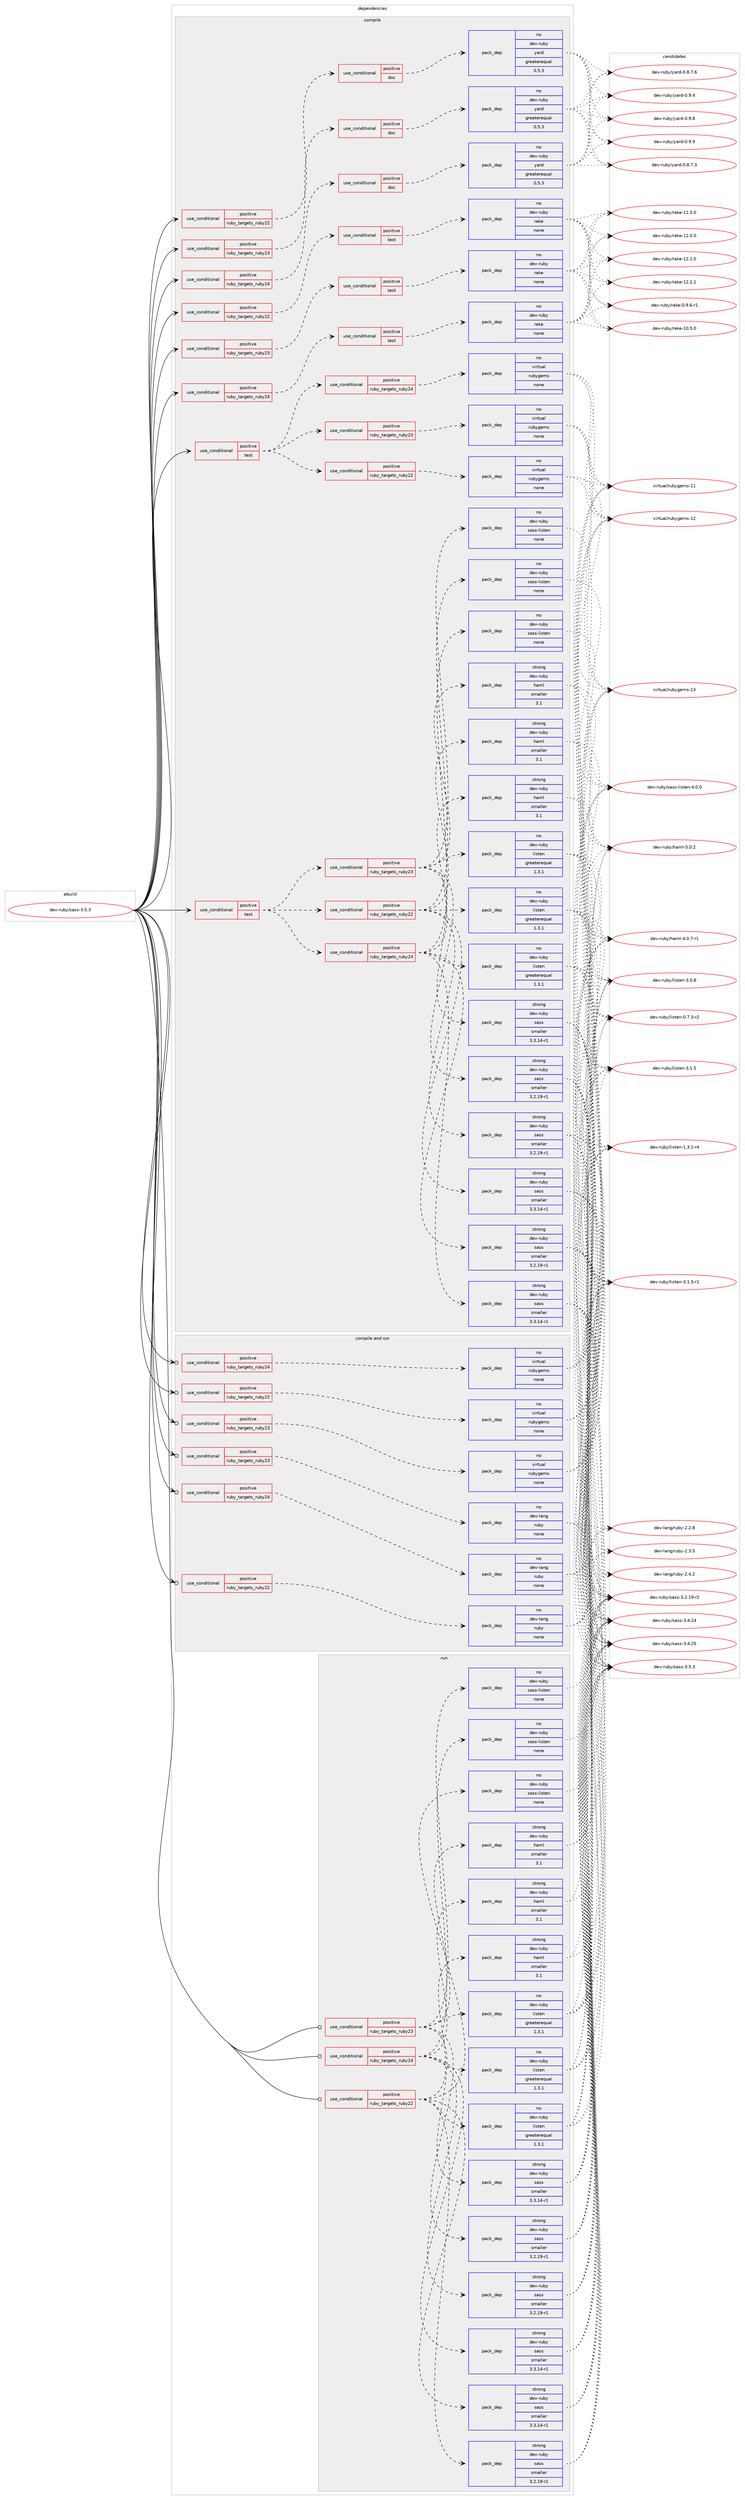 digraph prolog {

# *************
# Graph options
# *************

newrank=true;
concentrate=true;
compound=true;
graph [rankdir=LR,fontname=Helvetica,fontsize=10,ranksep=1.5];#, ranksep=2.5, nodesep=0.2];
edge  [arrowhead=vee];
node  [fontname=Helvetica,fontsize=10];

# **********
# The ebuild
# **********

subgraph cluster_leftcol {
color=gray;
rank=same;
label=<<i>ebuild</i>>;
id [label="dev-ruby/sass-3.5.3", color=red, width=4, href="../dev-ruby/sass-3.5.3.svg"];
}

# ****************
# The dependencies
# ****************

subgraph cluster_midcol {
color=gray;
label=<<i>dependencies</i>>;
subgraph cluster_compile {
fillcolor="#eeeeee";
style=filled;
label=<<i>compile</i>>;
subgraph cond72564 {
dependency269878 [label=<<TABLE BORDER="0" CELLBORDER="1" CELLSPACING="0" CELLPADDING="4"><TR><TD ROWSPAN="3" CELLPADDING="10">use_conditional</TD></TR><TR><TD>positive</TD></TR><TR><TD>ruby_targets_ruby22</TD></TR></TABLE>>, shape=none, color=red];
subgraph cond72565 {
dependency269879 [label=<<TABLE BORDER="0" CELLBORDER="1" CELLSPACING="0" CELLPADDING="4"><TR><TD ROWSPAN="3" CELLPADDING="10">use_conditional</TD></TR><TR><TD>positive</TD></TR><TR><TD>doc</TD></TR></TABLE>>, shape=none, color=red];
subgraph pack193200 {
dependency269880 [label=<<TABLE BORDER="0" CELLBORDER="1" CELLSPACING="0" CELLPADDING="4" WIDTH="220"><TR><TD ROWSPAN="6" CELLPADDING="30">pack_dep</TD></TR><TR><TD WIDTH="110">no</TD></TR><TR><TD>dev-ruby</TD></TR><TR><TD>yard</TD></TR><TR><TD>greaterequal</TD></TR><TR><TD>0.5.3</TD></TR></TABLE>>, shape=none, color=blue];
}
dependency269879:e -> dependency269880:w [weight=20,style="dashed",arrowhead="vee"];
}
dependency269878:e -> dependency269879:w [weight=20,style="dashed",arrowhead="vee"];
}
id:e -> dependency269878:w [weight=20,style="solid",arrowhead="vee"];
subgraph cond72566 {
dependency269881 [label=<<TABLE BORDER="0" CELLBORDER="1" CELLSPACING="0" CELLPADDING="4"><TR><TD ROWSPAN="3" CELLPADDING="10">use_conditional</TD></TR><TR><TD>positive</TD></TR><TR><TD>ruby_targets_ruby22</TD></TR></TABLE>>, shape=none, color=red];
subgraph cond72567 {
dependency269882 [label=<<TABLE BORDER="0" CELLBORDER="1" CELLSPACING="0" CELLPADDING="4"><TR><TD ROWSPAN="3" CELLPADDING="10">use_conditional</TD></TR><TR><TD>positive</TD></TR><TR><TD>test</TD></TR></TABLE>>, shape=none, color=red];
subgraph pack193201 {
dependency269883 [label=<<TABLE BORDER="0" CELLBORDER="1" CELLSPACING="0" CELLPADDING="4" WIDTH="220"><TR><TD ROWSPAN="6" CELLPADDING="30">pack_dep</TD></TR><TR><TD WIDTH="110">no</TD></TR><TR><TD>dev-ruby</TD></TR><TR><TD>rake</TD></TR><TR><TD>none</TD></TR><TR><TD></TD></TR></TABLE>>, shape=none, color=blue];
}
dependency269882:e -> dependency269883:w [weight=20,style="dashed",arrowhead="vee"];
}
dependency269881:e -> dependency269882:w [weight=20,style="dashed",arrowhead="vee"];
}
id:e -> dependency269881:w [weight=20,style="solid",arrowhead="vee"];
subgraph cond72568 {
dependency269884 [label=<<TABLE BORDER="0" CELLBORDER="1" CELLSPACING="0" CELLPADDING="4"><TR><TD ROWSPAN="3" CELLPADDING="10">use_conditional</TD></TR><TR><TD>positive</TD></TR><TR><TD>ruby_targets_ruby23</TD></TR></TABLE>>, shape=none, color=red];
subgraph cond72569 {
dependency269885 [label=<<TABLE BORDER="0" CELLBORDER="1" CELLSPACING="0" CELLPADDING="4"><TR><TD ROWSPAN="3" CELLPADDING="10">use_conditional</TD></TR><TR><TD>positive</TD></TR><TR><TD>doc</TD></TR></TABLE>>, shape=none, color=red];
subgraph pack193202 {
dependency269886 [label=<<TABLE BORDER="0" CELLBORDER="1" CELLSPACING="0" CELLPADDING="4" WIDTH="220"><TR><TD ROWSPAN="6" CELLPADDING="30">pack_dep</TD></TR><TR><TD WIDTH="110">no</TD></TR><TR><TD>dev-ruby</TD></TR><TR><TD>yard</TD></TR><TR><TD>greaterequal</TD></TR><TR><TD>0.5.3</TD></TR></TABLE>>, shape=none, color=blue];
}
dependency269885:e -> dependency269886:w [weight=20,style="dashed",arrowhead="vee"];
}
dependency269884:e -> dependency269885:w [weight=20,style="dashed",arrowhead="vee"];
}
id:e -> dependency269884:w [weight=20,style="solid",arrowhead="vee"];
subgraph cond72570 {
dependency269887 [label=<<TABLE BORDER="0" CELLBORDER="1" CELLSPACING="0" CELLPADDING="4"><TR><TD ROWSPAN="3" CELLPADDING="10">use_conditional</TD></TR><TR><TD>positive</TD></TR><TR><TD>ruby_targets_ruby23</TD></TR></TABLE>>, shape=none, color=red];
subgraph cond72571 {
dependency269888 [label=<<TABLE BORDER="0" CELLBORDER="1" CELLSPACING="0" CELLPADDING="4"><TR><TD ROWSPAN="3" CELLPADDING="10">use_conditional</TD></TR><TR><TD>positive</TD></TR><TR><TD>test</TD></TR></TABLE>>, shape=none, color=red];
subgraph pack193203 {
dependency269889 [label=<<TABLE BORDER="0" CELLBORDER="1" CELLSPACING="0" CELLPADDING="4" WIDTH="220"><TR><TD ROWSPAN="6" CELLPADDING="30">pack_dep</TD></TR><TR><TD WIDTH="110">no</TD></TR><TR><TD>dev-ruby</TD></TR><TR><TD>rake</TD></TR><TR><TD>none</TD></TR><TR><TD></TD></TR></TABLE>>, shape=none, color=blue];
}
dependency269888:e -> dependency269889:w [weight=20,style="dashed",arrowhead="vee"];
}
dependency269887:e -> dependency269888:w [weight=20,style="dashed",arrowhead="vee"];
}
id:e -> dependency269887:w [weight=20,style="solid",arrowhead="vee"];
subgraph cond72572 {
dependency269890 [label=<<TABLE BORDER="0" CELLBORDER="1" CELLSPACING="0" CELLPADDING="4"><TR><TD ROWSPAN="3" CELLPADDING="10">use_conditional</TD></TR><TR><TD>positive</TD></TR><TR><TD>ruby_targets_ruby24</TD></TR></TABLE>>, shape=none, color=red];
subgraph cond72573 {
dependency269891 [label=<<TABLE BORDER="0" CELLBORDER="1" CELLSPACING="0" CELLPADDING="4"><TR><TD ROWSPAN="3" CELLPADDING="10">use_conditional</TD></TR><TR><TD>positive</TD></TR><TR><TD>doc</TD></TR></TABLE>>, shape=none, color=red];
subgraph pack193204 {
dependency269892 [label=<<TABLE BORDER="0" CELLBORDER="1" CELLSPACING="0" CELLPADDING="4" WIDTH="220"><TR><TD ROWSPAN="6" CELLPADDING="30">pack_dep</TD></TR><TR><TD WIDTH="110">no</TD></TR><TR><TD>dev-ruby</TD></TR><TR><TD>yard</TD></TR><TR><TD>greaterequal</TD></TR><TR><TD>0.5.3</TD></TR></TABLE>>, shape=none, color=blue];
}
dependency269891:e -> dependency269892:w [weight=20,style="dashed",arrowhead="vee"];
}
dependency269890:e -> dependency269891:w [weight=20,style="dashed",arrowhead="vee"];
}
id:e -> dependency269890:w [weight=20,style="solid",arrowhead="vee"];
subgraph cond72574 {
dependency269893 [label=<<TABLE BORDER="0" CELLBORDER="1" CELLSPACING="0" CELLPADDING="4"><TR><TD ROWSPAN="3" CELLPADDING="10">use_conditional</TD></TR><TR><TD>positive</TD></TR><TR><TD>ruby_targets_ruby24</TD></TR></TABLE>>, shape=none, color=red];
subgraph cond72575 {
dependency269894 [label=<<TABLE BORDER="0" CELLBORDER="1" CELLSPACING="0" CELLPADDING="4"><TR><TD ROWSPAN="3" CELLPADDING="10">use_conditional</TD></TR><TR><TD>positive</TD></TR><TR><TD>test</TD></TR></TABLE>>, shape=none, color=red];
subgraph pack193205 {
dependency269895 [label=<<TABLE BORDER="0" CELLBORDER="1" CELLSPACING="0" CELLPADDING="4" WIDTH="220"><TR><TD ROWSPAN="6" CELLPADDING="30">pack_dep</TD></TR><TR><TD WIDTH="110">no</TD></TR><TR><TD>dev-ruby</TD></TR><TR><TD>rake</TD></TR><TR><TD>none</TD></TR><TR><TD></TD></TR></TABLE>>, shape=none, color=blue];
}
dependency269894:e -> dependency269895:w [weight=20,style="dashed",arrowhead="vee"];
}
dependency269893:e -> dependency269894:w [weight=20,style="dashed",arrowhead="vee"];
}
id:e -> dependency269893:w [weight=20,style="solid",arrowhead="vee"];
subgraph cond72576 {
dependency269896 [label=<<TABLE BORDER="0" CELLBORDER="1" CELLSPACING="0" CELLPADDING="4"><TR><TD ROWSPAN="3" CELLPADDING="10">use_conditional</TD></TR><TR><TD>positive</TD></TR><TR><TD>test</TD></TR></TABLE>>, shape=none, color=red];
subgraph cond72577 {
dependency269897 [label=<<TABLE BORDER="0" CELLBORDER="1" CELLSPACING="0" CELLPADDING="4"><TR><TD ROWSPAN="3" CELLPADDING="10">use_conditional</TD></TR><TR><TD>positive</TD></TR><TR><TD>ruby_targets_ruby22</TD></TR></TABLE>>, shape=none, color=red];
subgraph pack193206 {
dependency269898 [label=<<TABLE BORDER="0" CELLBORDER="1" CELLSPACING="0" CELLPADDING="4" WIDTH="220"><TR><TD ROWSPAN="6" CELLPADDING="30">pack_dep</TD></TR><TR><TD WIDTH="110">no</TD></TR><TR><TD>dev-ruby</TD></TR><TR><TD>listen</TD></TR><TR><TD>greaterequal</TD></TR><TR><TD>1.3.1</TD></TR></TABLE>>, shape=none, color=blue];
}
dependency269897:e -> dependency269898:w [weight=20,style="dashed",arrowhead="vee"];
subgraph pack193207 {
dependency269899 [label=<<TABLE BORDER="0" CELLBORDER="1" CELLSPACING="0" CELLPADDING="4" WIDTH="220"><TR><TD ROWSPAN="6" CELLPADDING="30">pack_dep</TD></TR><TR><TD WIDTH="110">strong</TD></TR><TR><TD>dev-ruby</TD></TR><TR><TD>haml</TD></TR><TR><TD>smaller</TD></TR><TR><TD>3.1</TD></TR></TABLE>>, shape=none, color=blue];
}
dependency269897:e -> dependency269899:w [weight=20,style="dashed",arrowhead="vee"];
subgraph pack193208 {
dependency269900 [label=<<TABLE BORDER="0" CELLBORDER="1" CELLSPACING="0" CELLPADDING="4" WIDTH="220"><TR><TD ROWSPAN="6" CELLPADDING="30">pack_dep</TD></TR><TR><TD WIDTH="110">strong</TD></TR><TR><TD>dev-ruby</TD></TR><TR><TD>sass</TD></TR><TR><TD>smaller</TD></TR><TR><TD>3.2.19-r1</TD></TR></TABLE>>, shape=none, color=blue];
}
dependency269897:e -> dependency269900:w [weight=20,style="dashed",arrowhead="vee"];
subgraph pack193209 {
dependency269901 [label=<<TABLE BORDER="0" CELLBORDER="1" CELLSPACING="0" CELLPADDING="4" WIDTH="220"><TR><TD ROWSPAN="6" CELLPADDING="30">pack_dep</TD></TR><TR><TD WIDTH="110">strong</TD></TR><TR><TD>dev-ruby</TD></TR><TR><TD>sass</TD></TR><TR><TD>smaller</TD></TR><TR><TD>3.3.14-r1</TD></TR></TABLE>>, shape=none, color=blue];
}
dependency269897:e -> dependency269901:w [weight=20,style="dashed",arrowhead="vee"];
subgraph pack193210 {
dependency269902 [label=<<TABLE BORDER="0" CELLBORDER="1" CELLSPACING="0" CELLPADDING="4" WIDTH="220"><TR><TD ROWSPAN="6" CELLPADDING="30">pack_dep</TD></TR><TR><TD WIDTH="110">no</TD></TR><TR><TD>dev-ruby</TD></TR><TR><TD>sass-listen</TD></TR><TR><TD>none</TD></TR><TR><TD></TD></TR></TABLE>>, shape=none, color=blue];
}
dependency269897:e -> dependency269902:w [weight=20,style="dashed",arrowhead="vee"];
}
dependency269896:e -> dependency269897:w [weight=20,style="dashed",arrowhead="vee"];
subgraph cond72578 {
dependency269903 [label=<<TABLE BORDER="0" CELLBORDER="1" CELLSPACING="0" CELLPADDING="4"><TR><TD ROWSPAN="3" CELLPADDING="10">use_conditional</TD></TR><TR><TD>positive</TD></TR><TR><TD>ruby_targets_ruby23</TD></TR></TABLE>>, shape=none, color=red];
subgraph pack193211 {
dependency269904 [label=<<TABLE BORDER="0" CELLBORDER="1" CELLSPACING="0" CELLPADDING="4" WIDTH="220"><TR><TD ROWSPAN="6" CELLPADDING="30">pack_dep</TD></TR><TR><TD WIDTH="110">no</TD></TR><TR><TD>dev-ruby</TD></TR><TR><TD>listen</TD></TR><TR><TD>greaterequal</TD></TR><TR><TD>1.3.1</TD></TR></TABLE>>, shape=none, color=blue];
}
dependency269903:e -> dependency269904:w [weight=20,style="dashed",arrowhead="vee"];
subgraph pack193212 {
dependency269905 [label=<<TABLE BORDER="0" CELLBORDER="1" CELLSPACING="0" CELLPADDING="4" WIDTH="220"><TR><TD ROWSPAN="6" CELLPADDING="30">pack_dep</TD></TR><TR><TD WIDTH="110">strong</TD></TR><TR><TD>dev-ruby</TD></TR><TR><TD>haml</TD></TR><TR><TD>smaller</TD></TR><TR><TD>3.1</TD></TR></TABLE>>, shape=none, color=blue];
}
dependency269903:e -> dependency269905:w [weight=20,style="dashed",arrowhead="vee"];
subgraph pack193213 {
dependency269906 [label=<<TABLE BORDER="0" CELLBORDER="1" CELLSPACING="0" CELLPADDING="4" WIDTH="220"><TR><TD ROWSPAN="6" CELLPADDING="30">pack_dep</TD></TR><TR><TD WIDTH="110">strong</TD></TR><TR><TD>dev-ruby</TD></TR><TR><TD>sass</TD></TR><TR><TD>smaller</TD></TR><TR><TD>3.2.19-r1</TD></TR></TABLE>>, shape=none, color=blue];
}
dependency269903:e -> dependency269906:w [weight=20,style="dashed",arrowhead="vee"];
subgraph pack193214 {
dependency269907 [label=<<TABLE BORDER="0" CELLBORDER="1" CELLSPACING="0" CELLPADDING="4" WIDTH="220"><TR><TD ROWSPAN="6" CELLPADDING="30">pack_dep</TD></TR><TR><TD WIDTH="110">strong</TD></TR><TR><TD>dev-ruby</TD></TR><TR><TD>sass</TD></TR><TR><TD>smaller</TD></TR><TR><TD>3.3.14-r1</TD></TR></TABLE>>, shape=none, color=blue];
}
dependency269903:e -> dependency269907:w [weight=20,style="dashed",arrowhead="vee"];
subgraph pack193215 {
dependency269908 [label=<<TABLE BORDER="0" CELLBORDER="1" CELLSPACING="0" CELLPADDING="4" WIDTH="220"><TR><TD ROWSPAN="6" CELLPADDING="30">pack_dep</TD></TR><TR><TD WIDTH="110">no</TD></TR><TR><TD>dev-ruby</TD></TR><TR><TD>sass-listen</TD></TR><TR><TD>none</TD></TR><TR><TD></TD></TR></TABLE>>, shape=none, color=blue];
}
dependency269903:e -> dependency269908:w [weight=20,style="dashed",arrowhead="vee"];
}
dependency269896:e -> dependency269903:w [weight=20,style="dashed",arrowhead="vee"];
subgraph cond72579 {
dependency269909 [label=<<TABLE BORDER="0" CELLBORDER="1" CELLSPACING="0" CELLPADDING="4"><TR><TD ROWSPAN="3" CELLPADDING="10">use_conditional</TD></TR><TR><TD>positive</TD></TR><TR><TD>ruby_targets_ruby24</TD></TR></TABLE>>, shape=none, color=red];
subgraph pack193216 {
dependency269910 [label=<<TABLE BORDER="0" CELLBORDER="1" CELLSPACING="0" CELLPADDING="4" WIDTH="220"><TR><TD ROWSPAN="6" CELLPADDING="30">pack_dep</TD></TR><TR><TD WIDTH="110">no</TD></TR><TR><TD>dev-ruby</TD></TR><TR><TD>listen</TD></TR><TR><TD>greaterequal</TD></TR><TR><TD>1.3.1</TD></TR></TABLE>>, shape=none, color=blue];
}
dependency269909:e -> dependency269910:w [weight=20,style="dashed",arrowhead="vee"];
subgraph pack193217 {
dependency269911 [label=<<TABLE BORDER="0" CELLBORDER="1" CELLSPACING="0" CELLPADDING="4" WIDTH="220"><TR><TD ROWSPAN="6" CELLPADDING="30">pack_dep</TD></TR><TR><TD WIDTH="110">strong</TD></TR><TR><TD>dev-ruby</TD></TR><TR><TD>haml</TD></TR><TR><TD>smaller</TD></TR><TR><TD>3.1</TD></TR></TABLE>>, shape=none, color=blue];
}
dependency269909:e -> dependency269911:w [weight=20,style="dashed",arrowhead="vee"];
subgraph pack193218 {
dependency269912 [label=<<TABLE BORDER="0" CELLBORDER="1" CELLSPACING="0" CELLPADDING="4" WIDTH="220"><TR><TD ROWSPAN="6" CELLPADDING="30">pack_dep</TD></TR><TR><TD WIDTH="110">strong</TD></TR><TR><TD>dev-ruby</TD></TR><TR><TD>sass</TD></TR><TR><TD>smaller</TD></TR><TR><TD>3.2.19-r1</TD></TR></TABLE>>, shape=none, color=blue];
}
dependency269909:e -> dependency269912:w [weight=20,style="dashed",arrowhead="vee"];
subgraph pack193219 {
dependency269913 [label=<<TABLE BORDER="0" CELLBORDER="1" CELLSPACING="0" CELLPADDING="4" WIDTH="220"><TR><TD ROWSPAN="6" CELLPADDING="30">pack_dep</TD></TR><TR><TD WIDTH="110">strong</TD></TR><TR><TD>dev-ruby</TD></TR><TR><TD>sass</TD></TR><TR><TD>smaller</TD></TR><TR><TD>3.3.14-r1</TD></TR></TABLE>>, shape=none, color=blue];
}
dependency269909:e -> dependency269913:w [weight=20,style="dashed",arrowhead="vee"];
subgraph pack193220 {
dependency269914 [label=<<TABLE BORDER="0" CELLBORDER="1" CELLSPACING="0" CELLPADDING="4" WIDTH="220"><TR><TD ROWSPAN="6" CELLPADDING="30">pack_dep</TD></TR><TR><TD WIDTH="110">no</TD></TR><TR><TD>dev-ruby</TD></TR><TR><TD>sass-listen</TD></TR><TR><TD>none</TD></TR><TR><TD></TD></TR></TABLE>>, shape=none, color=blue];
}
dependency269909:e -> dependency269914:w [weight=20,style="dashed",arrowhead="vee"];
}
dependency269896:e -> dependency269909:w [weight=20,style="dashed",arrowhead="vee"];
}
id:e -> dependency269896:w [weight=20,style="solid",arrowhead="vee"];
subgraph cond72580 {
dependency269915 [label=<<TABLE BORDER="0" CELLBORDER="1" CELLSPACING="0" CELLPADDING="4"><TR><TD ROWSPAN="3" CELLPADDING="10">use_conditional</TD></TR><TR><TD>positive</TD></TR><TR><TD>test</TD></TR></TABLE>>, shape=none, color=red];
subgraph cond72581 {
dependency269916 [label=<<TABLE BORDER="0" CELLBORDER="1" CELLSPACING="0" CELLPADDING="4"><TR><TD ROWSPAN="3" CELLPADDING="10">use_conditional</TD></TR><TR><TD>positive</TD></TR><TR><TD>ruby_targets_ruby22</TD></TR></TABLE>>, shape=none, color=red];
subgraph pack193221 {
dependency269917 [label=<<TABLE BORDER="0" CELLBORDER="1" CELLSPACING="0" CELLPADDING="4" WIDTH="220"><TR><TD ROWSPAN="6" CELLPADDING="30">pack_dep</TD></TR><TR><TD WIDTH="110">no</TD></TR><TR><TD>virtual</TD></TR><TR><TD>rubygems</TD></TR><TR><TD>none</TD></TR><TR><TD></TD></TR></TABLE>>, shape=none, color=blue];
}
dependency269916:e -> dependency269917:w [weight=20,style="dashed",arrowhead="vee"];
}
dependency269915:e -> dependency269916:w [weight=20,style="dashed",arrowhead="vee"];
subgraph cond72582 {
dependency269918 [label=<<TABLE BORDER="0" CELLBORDER="1" CELLSPACING="0" CELLPADDING="4"><TR><TD ROWSPAN="3" CELLPADDING="10">use_conditional</TD></TR><TR><TD>positive</TD></TR><TR><TD>ruby_targets_ruby23</TD></TR></TABLE>>, shape=none, color=red];
subgraph pack193222 {
dependency269919 [label=<<TABLE BORDER="0" CELLBORDER="1" CELLSPACING="0" CELLPADDING="4" WIDTH="220"><TR><TD ROWSPAN="6" CELLPADDING="30">pack_dep</TD></TR><TR><TD WIDTH="110">no</TD></TR><TR><TD>virtual</TD></TR><TR><TD>rubygems</TD></TR><TR><TD>none</TD></TR><TR><TD></TD></TR></TABLE>>, shape=none, color=blue];
}
dependency269918:e -> dependency269919:w [weight=20,style="dashed",arrowhead="vee"];
}
dependency269915:e -> dependency269918:w [weight=20,style="dashed",arrowhead="vee"];
subgraph cond72583 {
dependency269920 [label=<<TABLE BORDER="0" CELLBORDER="1" CELLSPACING="0" CELLPADDING="4"><TR><TD ROWSPAN="3" CELLPADDING="10">use_conditional</TD></TR><TR><TD>positive</TD></TR><TR><TD>ruby_targets_ruby24</TD></TR></TABLE>>, shape=none, color=red];
subgraph pack193223 {
dependency269921 [label=<<TABLE BORDER="0" CELLBORDER="1" CELLSPACING="0" CELLPADDING="4" WIDTH="220"><TR><TD ROWSPAN="6" CELLPADDING="30">pack_dep</TD></TR><TR><TD WIDTH="110">no</TD></TR><TR><TD>virtual</TD></TR><TR><TD>rubygems</TD></TR><TR><TD>none</TD></TR><TR><TD></TD></TR></TABLE>>, shape=none, color=blue];
}
dependency269920:e -> dependency269921:w [weight=20,style="dashed",arrowhead="vee"];
}
dependency269915:e -> dependency269920:w [weight=20,style="dashed",arrowhead="vee"];
}
id:e -> dependency269915:w [weight=20,style="solid",arrowhead="vee"];
}
subgraph cluster_compileandrun {
fillcolor="#eeeeee";
style=filled;
label=<<i>compile and run</i>>;
subgraph cond72584 {
dependency269922 [label=<<TABLE BORDER="0" CELLBORDER="1" CELLSPACING="0" CELLPADDING="4"><TR><TD ROWSPAN="3" CELLPADDING="10">use_conditional</TD></TR><TR><TD>positive</TD></TR><TR><TD>ruby_targets_ruby22</TD></TR></TABLE>>, shape=none, color=red];
subgraph pack193224 {
dependency269923 [label=<<TABLE BORDER="0" CELLBORDER="1" CELLSPACING="0" CELLPADDING="4" WIDTH="220"><TR><TD ROWSPAN="6" CELLPADDING="30">pack_dep</TD></TR><TR><TD WIDTH="110">no</TD></TR><TR><TD>dev-lang</TD></TR><TR><TD>ruby</TD></TR><TR><TD>none</TD></TR><TR><TD></TD></TR></TABLE>>, shape=none, color=blue];
}
dependency269922:e -> dependency269923:w [weight=20,style="dashed",arrowhead="vee"];
}
id:e -> dependency269922:w [weight=20,style="solid",arrowhead="odotvee"];
subgraph cond72585 {
dependency269924 [label=<<TABLE BORDER="0" CELLBORDER="1" CELLSPACING="0" CELLPADDING="4"><TR><TD ROWSPAN="3" CELLPADDING="10">use_conditional</TD></TR><TR><TD>positive</TD></TR><TR><TD>ruby_targets_ruby22</TD></TR></TABLE>>, shape=none, color=red];
subgraph pack193225 {
dependency269925 [label=<<TABLE BORDER="0" CELLBORDER="1" CELLSPACING="0" CELLPADDING="4" WIDTH="220"><TR><TD ROWSPAN="6" CELLPADDING="30">pack_dep</TD></TR><TR><TD WIDTH="110">no</TD></TR><TR><TD>virtual</TD></TR><TR><TD>rubygems</TD></TR><TR><TD>none</TD></TR><TR><TD></TD></TR></TABLE>>, shape=none, color=blue];
}
dependency269924:e -> dependency269925:w [weight=20,style="dashed",arrowhead="vee"];
}
id:e -> dependency269924:w [weight=20,style="solid",arrowhead="odotvee"];
subgraph cond72586 {
dependency269926 [label=<<TABLE BORDER="0" CELLBORDER="1" CELLSPACING="0" CELLPADDING="4"><TR><TD ROWSPAN="3" CELLPADDING="10">use_conditional</TD></TR><TR><TD>positive</TD></TR><TR><TD>ruby_targets_ruby23</TD></TR></TABLE>>, shape=none, color=red];
subgraph pack193226 {
dependency269927 [label=<<TABLE BORDER="0" CELLBORDER="1" CELLSPACING="0" CELLPADDING="4" WIDTH="220"><TR><TD ROWSPAN="6" CELLPADDING="30">pack_dep</TD></TR><TR><TD WIDTH="110">no</TD></TR><TR><TD>dev-lang</TD></TR><TR><TD>ruby</TD></TR><TR><TD>none</TD></TR><TR><TD></TD></TR></TABLE>>, shape=none, color=blue];
}
dependency269926:e -> dependency269927:w [weight=20,style="dashed",arrowhead="vee"];
}
id:e -> dependency269926:w [weight=20,style="solid",arrowhead="odotvee"];
subgraph cond72587 {
dependency269928 [label=<<TABLE BORDER="0" CELLBORDER="1" CELLSPACING="0" CELLPADDING="4"><TR><TD ROWSPAN="3" CELLPADDING="10">use_conditional</TD></TR><TR><TD>positive</TD></TR><TR><TD>ruby_targets_ruby23</TD></TR></TABLE>>, shape=none, color=red];
subgraph pack193227 {
dependency269929 [label=<<TABLE BORDER="0" CELLBORDER="1" CELLSPACING="0" CELLPADDING="4" WIDTH="220"><TR><TD ROWSPAN="6" CELLPADDING="30">pack_dep</TD></TR><TR><TD WIDTH="110">no</TD></TR><TR><TD>virtual</TD></TR><TR><TD>rubygems</TD></TR><TR><TD>none</TD></TR><TR><TD></TD></TR></TABLE>>, shape=none, color=blue];
}
dependency269928:e -> dependency269929:w [weight=20,style="dashed",arrowhead="vee"];
}
id:e -> dependency269928:w [weight=20,style="solid",arrowhead="odotvee"];
subgraph cond72588 {
dependency269930 [label=<<TABLE BORDER="0" CELLBORDER="1" CELLSPACING="0" CELLPADDING="4"><TR><TD ROWSPAN="3" CELLPADDING="10">use_conditional</TD></TR><TR><TD>positive</TD></TR><TR><TD>ruby_targets_ruby24</TD></TR></TABLE>>, shape=none, color=red];
subgraph pack193228 {
dependency269931 [label=<<TABLE BORDER="0" CELLBORDER="1" CELLSPACING="0" CELLPADDING="4" WIDTH="220"><TR><TD ROWSPAN="6" CELLPADDING="30">pack_dep</TD></TR><TR><TD WIDTH="110">no</TD></TR><TR><TD>dev-lang</TD></TR><TR><TD>ruby</TD></TR><TR><TD>none</TD></TR><TR><TD></TD></TR></TABLE>>, shape=none, color=blue];
}
dependency269930:e -> dependency269931:w [weight=20,style="dashed",arrowhead="vee"];
}
id:e -> dependency269930:w [weight=20,style="solid",arrowhead="odotvee"];
subgraph cond72589 {
dependency269932 [label=<<TABLE BORDER="0" CELLBORDER="1" CELLSPACING="0" CELLPADDING="4"><TR><TD ROWSPAN="3" CELLPADDING="10">use_conditional</TD></TR><TR><TD>positive</TD></TR><TR><TD>ruby_targets_ruby24</TD></TR></TABLE>>, shape=none, color=red];
subgraph pack193229 {
dependency269933 [label=<<TABLE BORDER="0" CELLBORDER="1" CELLSPACING="0" CELLPADDING="4" WIDTH="220"><TR><TD ROWSPAN="6" CELLPADDING="30">pack_dep</TD></TR><TR><TD WIDTH="110">no</TD></TR><TR><TD>virtual</TD></TR><TR><TD>rubygems</TD></TR><TR><TD>none</TD></TR><TR><TD></TD></TR></TABLE>>, shape=none, color=blue];
}
dependency269932:e -> dependency269933:w [weight=20,style="dashed",arrowhead="vee"];
}
id:e -> dependency269932:w [weight=20,style="solid",arrowhead="odotvee"];
}
subgraph cluster_run {
fillcolor="#eeeeee";
style=filled;
label=<<i>run</i>>;
subgraph cond72590 {
dependency269934 [label=<<TABLE BORDER="0" CELLBORDER="1" CELLSPACING="0" CELLPADDING="4"><TR><TD ROWSPAN="3" CELLPADDING="10">use_conditional</TD></TR><TR><TD>positive</TD></TR><TR><TD>ruby_targets_ruby22</TD></TR></TABLE>>, shape=none, color=red];
subgraph pack193230 {
dependency269935 [label=<<TABLE BORDER="0" CELLBORDER="1" CELLSPACING="0" CELLPADDING="4" WIDTH="220"><TR><TD ROWSPAN="6" CELLPADDING="30">pack_dep</TD></TR><TR><TD WIDTH="110">no</TD></TR><TR><TD>dev-ruby</TD></TR><TR><TD>listen</TD></TR><TR><TD>greaterequal</TD></TR><TR><TD>1.3.1</TD></TR></TABLE>>, shape=none, color=blue];
}
dependency269934:e -> dependency269935:w [weight=20,style="dashed",arrowhead="vee"];
subgraph pack193231 {
dependency269936 [label=<<TABLE BORDER="0" CELLBORDER="1" CELLSPACING="0" CELLPADDING="4" WIDTH="220"><TR><TD ROWSPAN="6" CELLPADDING="30">pack_dep</TD></TR><TR><TD WIDTH="110">strong</TD></TR><TR><TD>dev-ruby</TD></TR><TR><TD>haml</TD></TR><TR><TD>smaller</TD></TR><TR><TD>3.1</TD></TR></TABLE>>, shape=none, color=blue];
}
dependency269934:e -> dependency269936:w [weight=20,style="dashed",arrowhead="vee"];
subgraph pack193232 {
dependency269937 [label=<<TABLE BORDER="0" CELLBORDER="1" CELLSPACING="0" CELLPADDING="4" WIDTH="220"><TR><TD ROWSPAN="6" CELLPADDING="30">pack_dep</TD></TR><TR><TD WIDTH="110">strong</TD></TR><TR><TD>dev-ruby</TD></TR><TR><TD>sass</TD></TR><TR><TD>smaller</TD></TR><TR><TD>3.2.19-r1</TD></TR></TABLE>>, shape=none, color=blue];
}
dependency269934:e -> dependency269937:w [weight=20,style="dashed",arrowhead="vee"];
subgraph pack193233 {
dependency269938 [label=<<TABLE BORDER="0" CELLBORDER="1" CELLSPACING="0" CELLPADDING="4" WIDTH="220"><TR><TD ROWSPAN="6" CELLPADDING="30">pack_dep</TD></TR><TR><TD WIDTH="110">strong</TD></TR><TR><TD>dev-ruby</TD></TR><TR><TD>sass</TD></TR><TR><TD>smaller</TD></TR><TR><TD>3.3.14-r1</TD></TR></TABLE>>, shape=none, color=blue];
}
dependency269934:e -> dependency269938:w [weight=20,style="dashed",arrowhead="vee"];
subgraph pack193234 {
dependency269939 [label=<<TABLE BORDER="0" CELLBORDER="1" CELLSPACING="0" CELLPADDING="4" WIDTH="220"><TR><TD ROWSPAN="6" CELLPADDING="30">pack_dep</TD></TR><TR><TD WIDTH="110">no</TD></TR><TR><TD>dev-ruby</TD></TR><TR><TD>sass-listen</TD></TR><TR><TD>none</TD></TR><TR><TD></TD></TR></TABLE>>, shape=none, color=blue];
}
dependency269934:e -> dependency269939:w [weight=20,style="dashed",arrowhead="vee"];
}
id:e -> dependency269934:w [weight=20,style="solid",arrowhead="odot"];
subgraph cond72591 {
dependency269940 [label=<<TABLE BORDER="0" CELLBORDER="1" CELLSPACING="0" CELLPADDING="4"><TR><TD ROWSPAN="3" CELLPADDING="10">use_conditional</TD></TR><TR><TD>positive</TD></TR><TR><TD>ruby_targets_ruby23</TD></TR></TABLE>>, shape=none, color=red];
subgraph pack193235 {
dependency269941 [label=<<TABLE BORDER="0" CELLBORDER="1" CELLSPACING="0" CELLPADDING="4" WIDTH="220"><TR><TD ROWSPAN="6" CELLPADDING="30">pack_dep</TD></TR><TR><TD WIDTH="110">no</TD></TR><TR><TD>dev-ruby</TD></TR><TR><TD>listen</TD></TR><TR><TD>greaterequal</TD></TR><TR><TD>1.3.1</TD></TR></TABLE>>, shape=none, color=blue];
}
dependency269940:e -> dependency269941:w [weight=20,style="dashed",arrowhead="vee"];
subgraph pack193236 {
dependency269942 [label=<<TABLE BORDER="0" CELLBORDER="1" CELLSPACING="0" CELLPADDING="4" WIDTH="220"><TR><TD ROWSPAN="6" CELLPADDING="30">pack_dep</TD></TR><TR><TD WIDTH="110">strong</TD></TR><TR><TD>dev-ruby</TD></TR><TR><TD>haml</TD></TR><TR><TD>smaller</TD></TR><TR><TD>3.1</TD></TR></TABLE>>, shape=none, color=blue];
}
dependency269940:e -> dependency269942:w [weight=20,style="dashed",arrowhead="vee"];
subgraph pack193237 {
dependency269943 [label=<<TABLE BORDER="0" CELLBORDER="1" CELLSPACING="0" CELLPADDING="4" WIDTH="220"><TR><TD ROWSPAN="6" CELLPADDING="30">pack_dep</TD></TR><TR><TD WIDTH="110">strong</TD></TR><TR><TD>dev-ruby</TD></TR><TR><TD>sass</TD></TR><TR><TD>smaller</TD></TR><TR><TD>3.2.19-r1</TD></TR></TABLE>>, shape=none, color=blue];
}
dependency269940:e -> dependency269943:w [weight=20,style="dashed",arrowhead="vee"];
subgraph pack193238 {
dependency269944 [label=<<TABLE BORDER="0" CELLBORDER="1" CELLSPACING="0" CELLPADDING="4" WIDTH="220"><TR><TD ROWSPAN="6" CELLPADDING="30">pack_dep</TD></TR><TR><TD WIDTH="110">strong</TD></TR><TR><TD>dev-ruby</TD></TR><TR><TD>sass</TD></TR><TR><TD>smaller</TD></TR><TR><TD>3.3.14-r1</TD></TR></TABLE>>, shape=none, color=blue];
}
dependency269940:e -> dependency269944:w [weight=20,style="dashed",arrowhead="vee"];
subgraph pack193239 {
dependency269945 [label=<<TABLE BORDER="0" CELLBORDER="1" CELLSPACING="0" CELLPADDING="4" WIDTH="220"><TR><TD ROWSPAN="6" CELLPADDING="30">pack_dep</TD></TR><TR><TD WIDTH="110">no</TD></TR><TR><TD>dev-ruby</TD></TR><TR><TD>sass-listen</TD></TR><TR><TD>none</TD></TR><TR><TD></TD></TR></TABLE>>, shape=none, color=blue];
}
dependency269940:e -> dependency269945:w [weight=20,style="dashed",arrowhead="vee"];
}
id:e -> dependency269940:w [weight=20,style="solid",arrowhead="odot"];
subgraph cond72592 {
dependency269946 [label=<<TABLE BORDER="0" CELLBORDER="1" CELLSPACING="0" CELLPADDING="4"><TR><TD ROWSPAN="3" CELLPADDING="10">use_conditional</TD></TR><TR><TD>positive</TD></TR><TR><TD>ruby_targets_ruby24</TD></TR></TABLE>>, shape=none, color=red];
subgraph pack193240 {
dependency269947 [label=<<TABLE BORDER="0" CELLBORDER="1" CELLSPACING="0" CELLPADDING="4" WIDTH="220"><TR><TD ROWSPAN="6" CELLPADDING="30">pack_dep</TD></TR><TR><TD WIDTH="110">no</TD></TR><TR><TD>dev-ruby</TD></TR><TR><TD>listen</TD></TR><TR><TD>greaterequal</TD></TR><TR><TD>1.3.1</TD></TR></TABLE>>, shape=none, color=blue];
}
dependency269946:e -> dependency269947:w [weight=20,style="dashed",arrowhead="vee"];
subgraph pack193241 {
dependency269948 [label=<<TABLE BORDER="0" CELLBORDER="1" CELLSPACING="0" CELLPADDING="4" WIDTH="220"><TR><TD ROWSPAN="6" CELLPADDING="30">pack_dep</TD></TR><TR><TD WIDTH="110">strong</TD></TR><TR><TD>dev-ruby</TD></TR><TR><TD>haml</TD></TR><TR><TD>smaller</TD></TR><TR><TD>3.1</TD></TR></TABLE>>, shape=none, color=blue];
}
dependency269946:e -> dependency269948:w [weight=20,style="dashed",arrowhead="vee"];
subgraph pack193242 {
dependency269949 [label=<<TABLE BORDER="0" CELLBORDER="1" CELLSPACING="0" CELLPADDING="4" WIDTH="220"><TR><TD ROWSPAN="6" CELLPADDING="30">pack_dep</TD></TR><TR><TD WIDTH="110">strong</TD></TR><TR><TD>dev-ruby</TD></TR><TR><TD>sass</TD></TR><TR><TD>smaller</TD></TR><TR><TD>3.2.19-r1</TD></TR></TABLE>>, shape=none, color=blue];
}
dependency269946:e -> dependency269949:w [weight=20,style="dashed",arrowhead="vee"];
subgraph pack193243 {
dependency269950 [label=<<TABLE BORDER="0" CELLBORDER="1" CELLSPACING="0" CELLPADDING="4" WIDTH="220"><TR><TD ROWSPAN="6" CELLPADDING="30">pack_dep</TD></TR><TR><TD WIDTH="110">strong</TD></TR><TR><TD>dev-ruby</TD></TR><TR><TD>sass</TD></TR><TR><TD>smaller</TD></TR><TR><TD>3.3.14-r1</TD></TR></TABLE>>, shape=none, color=blue];
}
dependency269946:e -> dependency269950:w [weight=20,style="dashed",arrowhead="vee"];
subgraph pack193244 {
dependency269951 [label=<<TABLE BORDER="0" CELLBORDER="1" CELLSPACING="0" CELLPADDING="4" WIDTH="220"><TR><TD ROWSPAN="6" CELLPADDING="30">pack_dep</TD></TR><TR><TD WIDTH="110">no</TD></TR><TR><TD>dev-ruby</TD></TR><TR><TD>sass-listen</TD></TR><TR><TD>none</TD></TR><TR><TD></TD></TR></TABLE>>, shape=none, color=blue];
}
dependency269946:e -> dependency269951:w [weight=20,style="dashed",arrowhead="vee"];
}
id:e -> dependency269946:w [weight=20,style="solid",arrowhead="odot"];
}
}

# **************
# The candidates
# **************

subgraph cluster_choices {
rank=same;
color=gray;
label=<<i>candidates</i>>;

subgraph choice193200 {
color=black;
nodesep=1;
choice100101118451141179812147121971141004548465646554651 [label="dev-ruby/yard-0.8.7.3", color=red, width=4,href="../dev-ruby/yard-0.8.7.3.svg"];
choice100101118451141179812147121971141004548465646554654 [label="dev-ruby/yard-0.8.7.6", color=red, width=4,href="../dev-ruby/yard-0.8.7.6.svg"];
choice10010111845114117981214712197114100454846574652 [label="dev-ruby/yard-0.9.4", color=red, width=4,href="../dev-ruby/yard-0.9.4.svg"];
choice10010111845114117981214712197114100454846574656 [label="dev-ruby/yard-0.9.8", color=red, width=4,href="../dev-ruby/yard-0.9.8.svg"];
choice10010111845114117981214712197114100454846574657 [label="dev-ruby/yard-0.9.9", color=red, width=4,href="../dev-ruby/yard-0.9.9.svg"];
dependency269880:e -> choice100101118451141179812147121971141004548465646554651:w [style=dotted,weight="100"];
dependency269880:e -> choice100101118451141179812147121971141004548465646554654:w [style=dotted,weight="100"];
dependency269880:e -> choice10010111845114117981214712197114100454846574652:w [style=dotted,weight="100"];
dependency269880:e -> choice10010111845114117981214712197114100454846574656:w [style=dotted,weight="100"];
dependency269880:e -> choice10010111845114117981214712197114100454846574657:w [style=dotted,weight="100"];
}
subgraph choice193201 {
color=black;
nodesep=1;
choice100101118451141179812147114971071014548465746544511449 [label="dev-ruby/rake-0.9.6-r1", color=red, width=4,href="../dev-ruby/rake-0.9.6-r1.svg"];
choice1001011184511411798121471149710710145494846534648 [label="dev-ruby/rake-10.5.0", color=red, width=4,href="../dev-ruby/rake-10.5.0.svg"];
choice1001011184511411798121471149710710145494946514648 [label="dev-ruby/rake-11.3.0", color=red, width=4,href="../dev-ruby/rake-11.3.0.svg"];
choice1001011184511411798121471149710710145495046484648 [label="dev-ruby/rake-12.0.0", color=red, width=4,href="../dev-ruby/rake-12.0.0.svg"];
choice1001011184511411798121471149710710145495046494648 [label="dev-ruby/rake-12.1.0", color=red, width=4,href="../dev-ruby/rake-12.1.0.svg"];
choice1001011184511411798121471149710710145495046504649 [label="dev-ruby/rake-12.2.1", color=red, width=4,href="../dev-ruby/rake-12.2.1.svg"];
dependency269883:e -> choice100101118451141179812147114971071014548465746544511449:w [style=dotted,weight="100"];
dependency269883:e -> choice1001011184511411798121471149710710145494846534648:w [style=dotted,weight="100"];
dependency269883:e -> choice1001011184511411798121471149710710145494946514648:w [style=dotted,weight="100"];
dependency269883:e -> choice1001011184511411798121471149710710145495046484648:w [style=dotted,weight="100"];
dependency269883:e -> choice1001011184511411798121471149710710145495046494648:w [style=dotted,weight="100"];
dependency269883:e -> choice1001011184511411798121471149710710145495046504649:w [style=dotted,weight="100"];
}
subgraph choice193202 {
color=black;
nodesep=1;
choice100101118451141179812147121971141004548465646554651 [label="dev-ruby/yard-0.8.7.3", color=red, width=4,href="../dev-ruby/yard-0.8.7.3.svg"];
choice100101118451141179812147121971141004548465646554654 [label="dev-ruby/yard-0.8.7.6", color=red, width=4,href="../dev-ruby/yard-0.8.7.6.svg"];
choice10010111845114117981214712197114100454846574652 [label="dev-ruby/yard-0.9.4", color=red, width=4,href="../dev-ruby/yard-0.9.4.svg"];
choice10010111845114117981214712197114100454846574656 [label="dev-ruby/yard-0.9.8", color=red, width=4,href="../dev-ruby/yard-0.9.8.svg"];
choice10010111845114117981214712197114100454846574657 [label="dev-ruby/yard-0.9.9", color=red, width=4,href="../dev-ruby/yard-0.9.9.svg"];
dependency269886:e -> choice100101118451141179812147121971141004548465646554651:w [style=dotted,weight="100"];
dependency269886:e -> choice100101118451141179812147121971141004548465646554654:w [style=dotted,weight="100"];
dependency269886:e -> choice10010111845114117981214712197114100454846574652:w [style=dotted,weight="100"];
dependency269886:e -> choice10010111845114117981214712197114100454846574656:w [style=dotted,weight="100"];
dependency269886:e -> choice10010111845114117981214712197114100454846574657:w [style=dotted,weight="100"];
}
subgraph choice193203 {
color=black;
nodesep=1;
choice100101118451141179812147114971071014548465746544511449 [label="dev-ruby/rake-0.9.6-r1", color=red, width=4,href="../dev-ruby/rake-0.9.6-r1.svg"];
choice1001011184511411798121471149710710145494846534648 [label="dev-ruby/rake-10.5.0", color=red, width=4,href="../dev-ruby/rake-10.5.0.svg"];
choice1001011184511411798121471149710710145494946514648 [label="dev-ruby/rake-11.3.0", color=red, width=4,href="../dev-ruby/rake-11.3.0.svg"];
choice1001011184511411798121471149710710145495046484648 [label="dev-ruby/rake-12.0.0", color=red, width=4,href="../dev-ruby/rake-12.0.0.svg"];
choice1001011184511411798121471149710710145495046494648 [label="dev-ruby/rake-12.1.0", color=red, width=4,href="../dev-ruby/rake-12.1.0.svg"];
choice1001011184511411798121471149710710145495046504649 [label="dev-ruby/rake-12.2.1", color=red, width=4,href="../dev-ruby/rake-12.2.1.svg"];
dependency269889:e -> choice100101118451141179812147114971071014548465746544511449:w [style=dotted,weight="100"];
dependency269889:e -> choice1001011184511411798121471149710710145494846534648:w [style=dotted,weight="100"];
dependency269889:e -> choice1001011184511411798121471149710710145494946514648:w [style=dotted,weight="100"];
dependency269889:e -> choice1001011184511411798121471149710710145495046484648:w [style=dotted,weight="100"];
dependency269889:e -> choice1001011184511411798121471149710710145495046494648:w [style=dotted,weight="100"];
dependency269889:e -> choice1001011184511411798121471149710710145495046504649:w [style=dotted,weight="100"];
}
subgraph choice193204 {
color=black;
nodesep=1;
choice100101118451141179812147121971141004548465646554651 [label="dev-ruby/yard-0.8.7.3", color=red, width=4,href="../dev-ruby/yard-0.8.7.3.svg"];
choice100101118451141179812147121971141004548465646554654 [label="dev-ruby/yard-0.8.7.6", color=red, width=4,href="../dev-ruby/yard-0.8.7.6.svg"];
choice10010111845114117981214712197114100454846574652 [label="dev-ruby/yard-0.9.4", color=red, width=4,href="../dev-ruby/yard-0.9.4.svg"];
choice10010111845114117981214712197114100454846574656 [label="dev-ruby/yard-0.9.8", color=red, width=4,href="../dev-ruby/yard-0.9.8.svg"];
choice10010111845114117981214712197114100454846574657 [label="dev-ruby/yard-0.9.9", color=red, width=4,href="../dev-ruby/yard-0.9.9.svg"];
dependency269892:e -> choice100101118451141179812147121971141004548465646554651:w [style=dotted,weight="100"];
dependency269892:e -> choice100101118451141179812147121971141004548465646554654:w [style=dotted,weight="100"];
dependency269892:e -> choice10010111845114117981214712197114100454846574652:w [style=dotted,weight="100"];
dependency269892:e -> choice10010111845114117981214712197114100454846574656:w [style=dotted,weight="100"];
dependency269892:e -> choice10010111845114117981214712197114100454846574657:w [style=dotted,weight="100"];
}
subgraph choice193205 {
color=black;
nodesep=1;
choice100101118451141179812147114971071014548465746544511449 [label="dev-ruby/rake-0.9.6-r1", color=red, width=4,href="../dev-ruby/rake-0.9.6-r1.svg"];
choice1001011184511411798121471149710710145494846534648 [label="dev-ruby/rake-10.5.0", color=red, width=4,href="../dev-ruby/rake-10.5.0.svg"];
choice1001011184511411798121471149710710145494946514648 [label="dev-ruby/rake-11.3.0", color=red, width=4,href="../dev-ruby/rake-11.3.0.svg"];
choice1001011184511411798121471149710710145495046484648 [label="dev-ruby/rake-12.0.0", color=red, width=4,href="../dev-ruby/rake-12.0.0.svg"];
choice1001011184511411798121471149710710145495046494648 [label="dev-ruby/rake-12.1.0", color=red, width=4,href="../dev-ruby/rake-12.1.0.svg"];
choice1001011184511411798121471149710710145495046504649 [label="dev-ruby/rake-12.2.1", color=red, width=4,href="../dev-ruby/rake-12.2.1.svg"];
dependency269895:e -> choice100101118451141179812147114971071014548465746544511449:w [style=dotted,weight="100"];
dependency269895:e -> choice1001011184511411798121471149710710145494846534648:w [style=dotted,weight="100"];
dependency269895:e -> choice1001011184511411798121471149710710145494946514648:w [style=dotted,weight="100"];
dependency269895:e -> choice1001011184511411798121471149710710145495046484648:w [style=dotted,weight="100"];
dependency269895:e -> choice1001011184511411798121471149710710145495046494648:w [style=dotted,weight="100"];
dependency269895:e -> choice1001011184511411798121471149710710145495046504649:w [style=dotted,weight="100"];
}
subgraph choice193206 {
color=black;
nodesep=1;
choice1001011184511411798121471081051151161011104548465546514511450 [label="dev-ruby/listen-0.7.3-r2", color=red, width=4,href="../dev-ruby/listen-0.7.3-r2.svg"];
choice1001011184511411798121471081051151161011104549465146494511452 [label="dev-ruby/listen-1.3.1-r4", color=red, width=4,href="../dev-ruby/listen-1.3.1-r4.svg"];
choice100101118451141179812147108105115116101110455146484656 [label="dev-ruby/listen-3.0.8", color=red, width=4,href="../dev-ruby/listen-3.0.8.svg"];
choice100101118451141179812147108105115116101110455146494653 [label="dev-ruby/listen-3.1.5", color=red, width=4,href="../dev-ruby/listen-3.1.5.svg"];
choice1001011184511411798121471081051151161011104551464946534511449 [label="dev-ruby/listen-3.1.5-r1", color=red, width=4,href="../dev-ruby/listen-3.1.5-r1.svg"];
dependency269898:e -> choice1001011184511411798121471081051151161011104548465546514511450:w [style=dotted,weight="100"];
dependency269898:e -> choice1001011184511411798121471081051151161011104549465146494511452:w [style=dotted,weight="100"];
dependency269898:e -> choice100101118451141179812147108105115116101110455146484656:w [style=dotted,weight="100"];
dependency269898:e -> choice100101118451141179812147108105115116101110455146494653:w [style=dotted,weight="100"];
dependency269898:e -> choice1001011184511411798121471081051151161011104551464946534511449:w [style=dotted,weight="100"];
}
subgraph choice193207 {
color=black;
nodesep=1;
choice100101118451141179812147104971091084552464846554511449 [label="dev-ruby/haml-4.0.7-r1", color=red, width=4,href="../dev-ruby/haml-4.0.7-r1.svg"];
choice10010111845114117981214710497109108455346484650 [label="dev-ruby/haml-5.0.2", color=red, width=4,href="../dev-ruby/haml-5.0.2.svg"];
dependency269899:e -> choice100101118451141179812147104971091084552464846554511449:w [style=dotted,weight="100"];
dependency269899:e -> choice10010111845114117981214710497109108455346484650:w [style=dotted,weight="100"];
}
subgraph choice193208 {
color=black;
nodesep=1;
choice10010111845114117981214711597115115455146504649574511450 [label="dev-ruby/sass-3.2.19-r2", color=red, width=4,href="../dev-ruby/sass-3.2.19-r2.svg"];
choice1001011184511411798121471159711511545514652465052 [label="dev-ruby/sass-3.4.24", color=red, width=4,href="../dev-ruby/sass-3.4.24.svg"];
choice1001011184511411798121471159711511545514652465053 [label="dev-ruby/sass-3.4.25", color=red, width=4,href="../dev-ruby/sass-3.4.25.svg"];
choice10010111845114117981214711597115115455146534651 [label="dev-ruby/sass-3.5.3", color=red, width=4,href="../dev-ruby/sass-3.5.3.svg"];
dependency269900:e -> choice10010111845114117981214711597115115455146504649574511450:w [style=dotted,weight="100"];
dependency269900:e -> choice1001011184511411798121471159711511545514652465052:w [style=dotted,weight="100"];
dependency269900:e -> choice1001011184511411798121471159711511545514652465053:w [style=dotted,weight="100"];
dependency269900:e -> choice10010111845114117981214711597115115455146534651:w [style=dotted,weight="100"];
}
subgraph choice193209 {
color=black;
nodesep=1;
choice10010111845114117981214711597115115455146504649574511450 [label="dev-ruby/sass-3.2.19-r2", color=red, width=4,href="../dev-ruby/sass-3.2.19-r2.svg"];
choice1001011184511411798121471159711511545514652465052 [label="dev-ruby/sass-3.4.24", color=red, width=4,href="../dev-ruby/sass-3.4.24.svg"];
choice1001011184511411798121471159711511545514652465053 [label="dev-ruby/sass-3.4.25", color=red, width=4,href="../dev-ruby/sass-3.4.25.svg"];
choice10010111845114117981214711597115115455146534651 [label="dev-ruby/sass-3.5.3", color=red, width=4,href="../dev-ruby/sass-3.5.3.svg"];
dependency269901:e -> choice10010111845114117981214711597115115455146504649574511450:w [style=dotted,weight="100"];
dependency269901:e -> choice1001011184511411798121471159711511545514652465052:w [style=dotted,weight="100"];
dependency269901:e -> choice1001011184511411798121471159711511545514652465053:w [style=dotted,weight="100"];
dependency269901:e -> choice10010111845114117981214711597115115455146534651:w [style=dotted,weight="100"];
}
subgraph choice193210 {
color=black;
nodesep=1;
choice1001011184511411798121471159711511545108105115116101110455246484648 [label="dev-ruby/sass-listen-4.0.0", color=red, width=4,href="../dev-ruby/sass-listen-4.0.0.svg"];
dependency269902:e -> choice1001011184511411798121471159711511545108105115116101110455246484648:w [style=dotted,weight="100"];
}
subgraph choice193211 {
color=black;
nodesep=1;
choice1001011184511411798121471081051151161011104548465546514511450 [label="dev-ruby/listen-0.7.3-r2", color=red, width=4,href="../dev-ruby/listen-0.7.3-r2.svg"];
choice1001011184511411798121471081051151161011104549465146494511452 [label="dev-ruby/listen-1.3.1-r4", color=red, width=4,href="../dev-ruby/listen-1.3.1-r4.svg"];
choice100101118451141179812147108105115116101110455146484656 [label="dev-ruby/listen-3.0.8", color=red, width=4,href="../dev-ruby/listen-3.0.8.svg"];
choice100101118451141179812147108105115116101110455146494653 [label="dev-ruby/listen-3.1.5", color=red, width=4,href="../dev-ruby/listen-3.1.5.svg"];
choice1001011184511411798121471081051151161011104551464946534511449 [label="dev-ruby/listen-3.1.5-r1", color=red, width=4,href="../dev-ruby/listen-3.1.5-r1.svg"];
dependency269904:e -> choice1001011184511411798121471081051151161011104548465546514511450:w [style=dotted,weight="100"];
dependency269904:e -> choice1001011184511411798121471081051151161011104549465146494511452:w [style=dotted,weight="100"];
dependency269904:e -> choice100101118451141179812147108105115116101110455146484656:w [style=dotted,weight="100"];
dependency269904:e -> choice100101118451141179812147108105115116101110455146494653:w [style=dotted,weight="100"];
dependency269904:e -> choice1001011184511411798121471081051151161011104551464946534511449:w [style=dotted,weight="100"];
}
subgraph choice193212 {
color=black;
nodesep=1;
choice100101118451141179812147104971091084552464846554511449 [label="dev-ruby/haml-4.0.7-r1", color=red, width=4,href="../dev-ruby/haml-4.0.7-r1.svg"];
choice10010111845114117981214710497109108455346484650 [label="dev-ruby/haml-5.0.2", color=red, width=4,href="../dev-ruby/haml-5.0.2.svg"];
dependency269905:e -> choice100101118451141179812147104971091084552464846554511449:w [style=dotted,weight="100"];
dependency269905:e -> choice10010111845114117981214710497109108455346484650:w [style=dotted,weight="100"];
}
subgraph choice193213 {
color=black;
nodesep=1;
choice10010111845114117981214711597115115455146504649574511450 [label="dev-ruby/sass-3.2.19-r2", color=red, width=4,href="../dev-ruby/sass-3.2.19-r2.svg"];
choice1001011184511411798121471159711511545514652465052 [label="dev-ruby/sass-3.4.24", color=red, width=4,href="../dev-ruby/sass-3.4.24.svg"];
choice1001011184511411798121471159711511545514652465053 [label="dev-ruby/sass-3.4.25", color=red, width=4,href="../dev-ruby/sass-3.4.25.svg"];
choice10010111845114117981214711597115115455146534651 [label="dev-ruby/sass-3.5.3", color=red, width=4,href="../dev-ruby/sass-3.5.3.svg"];
dependency269906:e -> choice10010111845114117981214711597115115455146504649574511450:w [style=dotted,weight="100"];
dependency269906:e -> choice1001011184511411798121471159711511545514652465052:w [style=dotted,weight="100"];
dependency269906:e -> choice1001011184511411798121471159711511545514652465053:w [style=dotted,weight="100"];
dependency269906:e -> choice10010111845114117981214711597115115455146534651:w [style=dotted,weight="100"];
}
subgraph choice193214 {
color=black;
nodesep=1;
choice10010111845114117981214711597115115455146504649574511450 [label="dev-ruby/sass-3.2.19-r2", color=red, width=4,href="../dev-ruby/sass-3.2.19-r2.svg"];
choice1001011184511411798121471159711511545514652465052 [label="dev-ruby/sass-3.4.24", color=red, width=4,href="../dev-ruby/sass-3.4.24.svg"];
choice1001011184511411798121471159711511545514652465053 [label="dev-ruby/sass-3.4.25", color=red, width=4,href="../dev-ruby/sass-3.4.25.svg"];
choice10010111845114117981214711597115115455146534651 [label="dev-ruby/sass-3.5.3", color=red, width=4,href="../dev-ruby/sass-3.5.3.svg"];
dependency269907:e -> choice10010111845114117981214711597115115455146504649574511450:w [style=dotted,weight="100"];
dependency269907:e -> choice1001011184511411798121471159711511545514652465052:w [style=dotted,weight="100"];
dependency269907:e -> choice1001011184511411798121471159711511545514652465053:w [style=dotted,weight="100"];
dependency269907:e -> choice10010111845114117981214711597115115455146534651:w [style=dotted,weight="100"];
}
subgraph choice193215 {
color=black;
nodesep=1;
choice1001011184511411798121471159711511545108105115116101110455246484648 [label="dev-ruby/sass-listen-4.0.0", color=red, width=4,href="../dev-ruby/sass-listen-4.0.0.svg"];
dependency269908:e -> choice1001011184511411798121471159711511545108105115116101110455246484648:w [style=dotted,weight="100"];
}
subgraph choice193216 {
color=black;
nodesep=1;
choice1001011184511411798121471081051151161011104548465546514511450 [label="dev-ruby/listen-0.7.3-r2", color=red, width=4,href="../dev-ruby/listen-0.7.3-r2.svg"];
choice1001011184511411798121471081051151161011104549465146494511452 [label="dev-ruby/listen-1.3.1-r4", color=red, width=4,href="../dev-ruby/listen-1.3.1-r4.svg"];
choice100101118451141179812147108105115116101110455146484656 [label="dev-ruby/listen-3.0.8", color=red, width=4,href="../dev-ruby/listen-3.0.8.svg"];
choice100101118451141179812147108105115116101110455146494653 [label="dev-ruby/listen-3.1.5", color=red, width=4,href="../dev-ruby/listen-3.1.5.svg"];
choice1001011184511411798121471081051151161011104551464946534511449 [label="dev-ruby/listen-3.1.5-r1", color=red, width=4,href="../dev-ruby/listen-3.1.5-r1.svg"];
dependency269910:e -> choice1001011184511411798121471081051151161011104548465546514511450:w [style=dotted,weight="100"];
dependency269910:e -> choice1001011184511411798121471081051151161011104549465146494511452:w [style=dotted,weight="100"];
dependency269910:e -> choice100101118451141179812147108105115116101110455146484656:w [style=dotted,weight="100"];
dependency269910:e -> choice100101118451141179812147108105115116101110455146494653:w [style=dotted,weight="100"];
dependency269910:e -> choice1001011184511411798121471081051151161011104551464946534511449:w [style=dotted,weight="100"];
}
subgraph choice193217 {
color=black;
nodesep=1;
choice100101118451141179812147104971091084552464846554511449 [label="dev-ruby/haml-4.0.7-r1", color=red, width=4,href="../dev-ruby/haml-4.0.7-r1.svg"];
choice10010111845114117981214710497109108455346484650 [label="dev-ruby/haml-5.0.2", color=red, width=4,href="../dev-ruby/haml-5.0.2.svg"];
dependency269911:e -> choice100101118451141179812147104971091084552464846554511449:w [style=dotted,weight="100"];
dependency269911:e -> choice10010111845114117981214710497109108455346484650:w [style=dotted,weight="100"];
}
subgraph choice193218 {
color=black;
nodesep=1;
choice10010111845114117981214711597115115455146504649574511450 [label="dev-ruby/sass-3.2.19-r2", color=red, width=4,href="../dev-ruby/sass-3.2.19-r2.svg"];
choice1001011184511411798121471159711511545514652465052 [label="dev-ruby/sass-3.4.24", color=red, width=4,href="../dev-ruby/sass-3.4.24.svg"];
choice1001011184511411798121471159711511545514652465053 [label="dev-ruby/sass-3.4.25", color=red, width=4,href="../dev-ruby/sass-3.4.25.svg"];
choice10010111845114117981214711597115115455146534651 [label="dev-ruby/sass-3.5.3", color=red, width=4,href="../dev-ruby/sass-3.5.3.svg"];
dependency269912:e -> choice10010111845114117981214711597115115455146504649574511450:w [style=dotted,weight="100"];
dependency269912:e -> choice1001011184511411798121471159711511545514652465052:w [style=dotted,weight="100"];
dependency269912:e -> choice1001011184511411798121471159711511545514652465053:w [style=dotted,weight="100"];
dependency269912:e -> choice10010111845114117981214711597115115455146534651:w [style=dotted,weight="100"];
}
subgraph choice193219 {
color=black;
nodesep=1;
choice10010111845114117981214711597115115455146504649574511450 [label="dev-ruby/sass-3.2.19-r2", color=red, width=4,href="../dev-ruby/sass-3.2.19-r2.svg"];
choice1001011184511411798121471159711511545514652465052 [label="dev-ruby/sass-3.4.24", color=red, width=4,href="../dev-ruby/sass-3.4.24.svg"];
choice1001011184511411798121471159711511545514652465053 [label="dev-ruby/sass-3.4.25", color=red, width=4,href="../dev-ruby/sass-3.4.25.svg"];
choice10010111845114117981214711597115115455146534651 [label="dev-ruby/sass-3.5.3", color=red, width=4,href="../dev-ruby/sass-3.5.3.svg"];
dependency269913:e -> choice10010111845114117981214711597115115455146504649574511450:w [style=dotted,weight="100"];
dependency269913:e -> choice1001011184511411798121471159711511545514652465052:w [style=dotted,weight="100"];
dependency269913:e -> choice1001011184511411798121471159711511545514652465053:w [style=dotted,weight="100"];
dependency269913:e -> choice10010111845114117981214711597115115455146534651:w [style=dotted,weight="100"];
}
subgraph choice193220 {
color=black;
nodesep=1;
choice1001011184511411798121471159711511545108105115116101110455246484648 [label="dev-ruby/sass-listen-4.0.0", color=red, width=4,href="../dev-ruby/sass-listen-4.0.0.svg"];
dependency269914:e -> choice1001011184511411798121471159711511545108105115116101110455246484648:w [style=dotted,weight="100"];
}
subgraph choice193221 {
color=black;
nodesep=1;
choice118105114116117971084711411798121103101109115454949 [label="virtual/rubygems-11", color=red, width=4,href="../virtual/rubygems-11.svg"];
choice118105114116117971084711411798121103101109115454950 [label="virtual/rubygems-12", color=red, width=4,href="../virtual/rubygems-12.svg"];
choice118105114116117971084711411798121103101109115454951 [label="virtual/rubygems-13", color=red, width=4,href="../virtual/rubygems-13.svg"];
dependency269917:e -> choice118105114116117971084711411798121103101109115454949:w [style=dotted,weight="100"];
dependency269917:e -> choice118105114116117971084711411798121103101109115454950:w [style=dotted,weight="100"];
dependency269917:e -> choice118105114116117971084711411798121103101109115454951:w [style=dotted,weight="100"];
}
subgraph choice193222 {
color=black;
nodesep=1;
choice118105114116117971084711411798121103101109115454949 [label="virtual/rubygems-11", color=red, width=4,href="../virtual/rubygems-11.svg"];
choice118105114116117971084711411798121103101109115454950 [label="virtual/rubygems-12", color=red, width=4,href="../virtual/rubygems-12.svg"];
choice118105114116117971084711411798121103101109115454951 [label="virtual/rubygems-13", color=red, width=4,href="../virtual/rubygems-13.svg"];
dependency269919:e -> choice118105114116117971084711411798121103101109115454949:w [style=dotted,weight="100"];
dependency269919:e -> choice118105114116117971084711411798121103101109115454950:w [style=dotted,weight="100"];
dependency269919:e -> choice118105114116117971084711411798121103101109115454951:w [style=dotted,weight="100"];
}
subgraph choice193223 {
color=black;
nodesep=1;
choice118105114116117971084711411798121103101109115454949 [label="virtual/rubygems-11", color=red, width=4,href="../virtual/rubygems-11.svg"];
choice118105114116117971084711411798121103101109115454950 [label="virtual/rubygems-12", color=red, width=4,href="../virtual/rubygems-12.svg"];
choice118105114116117971084711411798121103101109115454951 [label="virtual/rubygems-13", color=red, width=4,href="../virtual/rubygems-13.svg"];
dependency269921:e -> choice118105114116117971084711411798121103101109115454949:w [style=dotted,weight="100"];
dependency269921:e -> choice118105114116117971084711411798121103101109115454950:w [style=dotted,weight="100"];
dependency269921:e -> choice118105114116117971084711411798121103101109115454951:w [style=dotted,weight="100"];
}
subgraph choice193224 {
color=black;
nodesep=1;
choice10010111845108971101034711411798121455046504656 [label="dev-lang/ruby-2.2.8", color=red, width=4,href="../dev-lang/ruby-2.2.8.svg"];
choice10010111845108971101034711411798121455046514653 [label="dev-lang/ruby-2.3.5", color=red, width=4,href="../dev-lang/ruby-2.3.5.svg"];
choice10010111845108971101034711411798121455046524650 [label="dev-lang/ruby-2.4.2", color=red, width=4,href="../dev-lang/ruby-2.4.2.svg"];
dependency269923:e -> choice10010111845108971101034711411798121455046504656:w [style=dotted,weight="100"];
dependency269923:e -> choice10010111845108971101034711411798121455046514653:w [style=dotted,weight="100"];
dependency269923:e -> choice10010111845108971101034711411798121455046524650:w [style=dotted,weight="100"];
}
subgraph choice193225 {
color=black;
nodesep=1;
choice118105114116117971084711411798121103101109115454949 [label="virtual/rubygems-11", color=red, width=4,href="../virtual/rubygems-11.svg"];
choice118105114116117971084711411798121103101109115454950 [label="virtual/rubygems-12", color=red, width=4,href="../virtual/rubygems-12.svg"];
choice118105114116117971084711411798121103101109115454951 [label="virtual/rubygems-13", color=red, width=4,href="../virtual/rubygems-13.svg"];
dependency269925:e -> choice118105114116117971084711411798121103101109115454949:w [style=dotted,weight="100"];
dependency269925:e -> choice118105114116117971084711411798121103101109115454950:w [style=dotted,weight="100"];
dependency269925:e -> choice118105114116117971084711411798121103101109115454951:w [style=dotted,weight="100"];
}
subgraph choice193226 {
color=black;
nodesep=1;
choice10010111845108971101034711411798121455046504656 [label="dev-lang/ruby-2.2.8", color=red, width=4,href="../dev-lang/ruby-2.2.8.svg"];
choice10010111845108971101034711411798121455046514653 [label="dev-lang/ruby-2.3.5", color=red, width=4,href="../dev-lang/ruby-2.3.5.svg"];
choice10010111845108971101034711411798121455046524650 [label="dev-lang/ruby-2.4.2", color=red, width=4,href="../dev-lang/ruby-2.4.2.svg"];
dependency269927:e -> choice10010111845108971101034711411798121455046504656:w [style=dotted,weight="100"];
dependency269927:e -> choice10010111845108971101034711411798121455046514653:w [style=dotted,weight="100"];
dependency269927:e -> choice10010111845108971101034711411798121455046524650:w [style=dotted,weight="100"];
}
subgraph choice193227 {
color=black;
nodesep=1;
choice118105114116117971084711411798121103101109115454949 [label="virtual/rubygems-11", color=red, width=4,href="../virtual/rubygems-11.svg"];
choice118105114116117971084711411798121103101109115454950 [label="virtual/rubygems-12", color=red, width=4,href="../virtual/rubygems-12.svg"];
choice118105114116117971084711411798121103101109115454951 [label="virtual/rubygems-13", color=red, width=4,href="../virtual/rubygems-13.svg"];
dependency269929:e -> choice118105114116117971084711411798121103101109115454949:w [style=dotted,weight="100"];
dependency269929:e -> choice118105114116117971084711411798121103101109115454950:w [style=dotted,weight="100"];
dependency269929:e -> choice118105114116117971084711411798121103101109115454951:w [style=dotted,weight="100"];
}
subgraph choice193228 {
color=black;
nodesep=1;
choice10010111845108971101034711411798121455046504656 [label="dev-lang/ruby-2.2.8", color=red, width=4,href="../dev-lang/ruby-2.2.8.svg"];
choice10010111845108971101034711411798121455046514653 [label="dev-lang/ruby-2.3.5", color=red, width=4,href="../dev-lang/ruby-2.3.5.svg"];
choice10010111845108971101034711411798121455046524650 [label="dev-lang/ruby-2.4.2", color=red, width=4,href="../dev-lang/ruby-2.4.2.svg"];
dependency269931:e -> choice10010111845108971101034711411798121455046504656:w [style=dotted,weight="100"];
dependency269931:e -> choice10010111845108971101034711411798121455046514653:w [style=dotted,weight="100"];
dependency269931:e -> choice10010111845108971101034711411798121455046524650:w [style=dotted,weight="100"];
}
subgraph choice193229 {
color=black;
nodesep=1;
choice118105114116117971084711411798121103101109115454949 [label="virtual/rubygems-11", color=red, width=4,href="../virtual/rubygems-11.svg"];
choice118105114116117971084711411798121103101109115454950 [label="virtual/rubygems-12", color=red, width=4,href="../virtual/rubygems-12.svg"];
choice118105114116117971084711411798121103101109115454951 [label="virtual/rubygems-13", color=red, width=4,href="../virtual/rubygems-13.svg"];
dependency269933:e -> choice118105114116117971084711411798121103101109115454949:w [style=dotted,weight="100"];
dependency269933:e -> choice118105114116117971084711411798121103101109115454950:w [style=dotted,weight="100"];
dependency269933:e -> choice118105114116117971084711411798121103101109115454951:w [style=dotted,weight="100"];
}
subgraph choice193230 {
color=black;
nodesep=1;
choice1001011184511411798121471081051151161011104548465546514511450 [label="dev-ruby/listen-0.7.3-r2", color=red, width=4,href="../dev-ruby/listen-0.7.3-r2.svg"];
choice1001011184511411798121471081051151161011104549465146494511452 [label="dev-ruby/listen-1.3.1-r4", color=red, width=4,href="../dev-ruby/listen-1.3.1-r4.svg"];
choice100101118451141179812147108105115116101110455146484656 [label="dev-ruby/listen-3.0.8", color=red, width=4,href="../dev-ruby/listen-3.0.8.svg"];
choice100101118451141179812147108105115116101110455146494653 [label="dev-ruby/listen-3.1.5", color=red, width=4,href="../dev-ruby/listen-3.1.5.svg"];
choice1001011184511411798121471081051151161011104551464946534511449 [label="dev-ruby/listen-3.1.5-r1", color=red, width=4,href="../dev-ruby/listen-3.1.5-r1.svg"];
dependency269935:e -> choice1001011184511411798121471081051151161011104548465546514511450:w [style=dotted,weight="100"];
dependency269935:e -> choice1001011184511411798121471081051151161011104549465146494511452:w [style=dotted,weight="100"];
dependency269935:e -> choice100101118451141179812147108105115116101110455146484656:w [style=dotted,weight="100"];
dependency269935:e -> choice100101118451141179812147108105115116101110455146494653:w [style=dotted,weight="100"];
dependency269935:e -> choice1001011184511411798121471081051151161011104551464946534511449:w [style=dotted,weight="100"];
}
subgraph choice193231 {
color=black;
nodesep=1;
choice100101118451141179812147104971091084552464846554511449 [label="dev-ruby/haml-4.0.7-r1", color=red, width=4,href="../dev-ruby/haml-4.0.7-r1.svg"];
choice10010111845114117981214710497109108455346484650 [label="dev-ruby/haml-5.0.2", color=red, width=4,href="../dev-ruby/haml-5.0.2.svg"];
dependency269936:e -> choice100101118451141179812147104971091084552464846554511449:w [style=dotted,weight="100"];
dependency269936:e -> choice10010111845114117981214710497109108455346484650:w [style=dotted,weight="100"];
}
subgraph choice193232 {
color=black;
nodesep=1;
choice10010111845114117981214711597115115455146504649574511450 [label="dev-ruby/sass-3.2.19-r2", color=red, width=4,href="../dev-ruby/sass-3.2.19-r2.svg"];
choice1001011184511411798121471159711511545514652465052 [label="dev-ruby/sass-3.4.24", color=red, width=4,href="../dev-ruby/sass-3.4.24.svg"];
choice1001011184511411798121471159711511545514652465053 [label="dev-ruby/sass-3.4.25", color=red, width=4,href="../dev-ruby/sass-3.4.25.svg"];
choice10010111845114117981214711597115115455146534651 [label="dev-ruby/sass-3.5.3", color=red, width=4,href="../dev-ruby/sass-3.5.3.svg"];
dependency269937:e -> choice10010111845114117981214711597115115455146504649574511450:w [style=dotted,weight="100"];
dependency269937:e -> choice1001011184511411798121471159711511545514652465052:w [style=dotted,weight="100"];
dependency269937:e -> choice1001011184511411798121471159711511545514652465053:w [style=dotted,weight="100"];
dependency269937:e -> choice10010111845114117981214711597115115455146534651:w [style=dotted,weight="100"];
}
subgraph choice193233 {
color=black;
nodesep=1;
choice10010111845114117981214711597115115455146504649574511450 [label="dev-ruby/sass-3.2.19-r2", color=red, width=4,href="../dev-ruby/sass-3.2.19-r2.svg"];
choice1001011184511411798121471159711511545514652465052 [label="dev-ruby/sass-3.4.24", color=red, width=4,href="../dev-ruby/sass-3.4.24.svg"];
choice1001011184511411798121471159711511545514652465053 [label="dev-ruby/sass-3.4.25", color=red, width=4,href="../dev-ruby/sass-3.4.25.svg"];
choice10010111845114117981214711597115115455146534651 [label="dev-ruby/sass-3.5.3", color=red, width=4,href="../dev-ruby/sass-3.5.3.svg"];
dependency269938:e -> choice10010111845114117981214711597115115455146504649574511450:w [style=dotted,weight="100"];
dependency269938:e -> choice1001011184511411798121471159711511545514652465052:w [style=dotted,weight="100"];
dependency269938:e -> choice1001011184511411798121471159711511545514652465053:w [style=dotted,weight="100"];
dependency269938:e -> choice10010111845114117981214711597115115455146534651:w [style=dotted,weight="100"];
}
subgraph choice193234 {
color=black;
nodesep=1;
choice1001011184511411798121471159711511545108105115116101110455246484648 [label="dev-ruby/sass-listen-4.0.0", color=red, width=4,href="../dev-ruby/sass-listen-4.0.0.svg"];
dependency269939:e -> choice1001011184511411798121471159711511545108105115116101110455246484648:w [style=dotted,weight="100"];
}
subgraph choice193235 {
color=black;
nodesep=1;
choice1001011184511411798121471081051151161011104548465546514511450 [label="dev-ruby/listen-0.7.3-r2", color=red, width=4,href="../dev-ruby/listen-0.7.3-r2.svg"];
choice1001011184511411798121471081051151161011104549465146494511452 [label="dev-ruby/listen-1.3.1-r4", color=red, width=4,href="../dev-ruby/listen-1.3.1-r4.svg"];
choice100101118451141179812147108105115116101110455146484656 [label="dev-ruby/listen-3.0.8", color=red, width=4,href="../dev-ruby/listen-3.0.8.svg"];
choice100101118451141179812147108105115116101110455146494653 [label="dev-ruby/listen-3.1.5", color=red, width=4,href="../dev-ruby/listen-3.1.5.svg"];
choice1001011184511411798121471081051151161011104551464946534511449 [label="dev-ruby/listen-3.1.5-r1", color=red, width=4,href="../dev-ruby/listen-3.1.5-r1.svg"];
dependency269941:e -> choice1001011184511411798121471081051151161011104548465546514511450:w [style=dotted,weight="100"];
dependency269941:e -> choice1001011184511411798121471081051151161011104549465146494511452:w [style=dotted,weight="100"];
dependency269941:e -> choice100101118451141179812147108105115116101110455146484656:w [style=dotted,weight="100"];
dependency269941:e -> choice100101118451141179812147108105115116101110455146494653:w [style=dotted,weight="100"];
dependency269941:e -> choice1001011184511411798121471081051151161011104551464946534511449:w [style=dotted,weight="100"];
}
subgraph choice193236 {
color=black;
nodesep=1;
choice100101118451141179812147104971091084552464846554511449 [label="dev-ruby/haml-4.0.7-r1", color=red, width=4,href="../dev-ruby/haml-4.0.7-r1.svg"];
choice10010111845114117981214710497109108455346484650 [label="dev-ruby/haml-5.0.2", color=red, width=4,href="../dev-ruby/haml-5.0.2.svg"];
dependency269942:e -> choice100101118451141179812147104971091084552464846554511449:w [style=dotted,weight="100"];
dependency269942:e -> choice10010111845114117981214710497109108455346484650:w [style=dotted,weight="100"];
}
subgraph choice193237 {
color=black;
nodesep=1;
choice10010111845114117981214711597115115455146504649574511450 [label="dev-ruby/sass-3.2.19-r2", color=red, width=4,href="../dev-ruby/sass-3.2.19-r2.svg"];
choice1001011184511411798121471159711511545514652465052 [label="dev-ruby/sass-3.4.24", color=red, width=4,href="../dev-ruby/sass-3.4.24.svg"];
choice1001011184511411798121471159711511545514652465053 [label="dev-ruby/sass-3.4.25", color=red, width=4,href="../dev-ruby/sass-3.4.25.svg"];
choice10010111845114117981214711597115115455146534651 [label="dev-ruby/sass-3.5.3", color=red, width=4,href="../dev-ruby/sass-3.5.3.svg"];
dependency269943:e -> choice10010111845114117981214711597115115455146504649574511450:w [style=dotted,weight="100"];
dependency269943:e -> choice1001011184511411798121471159711511545514652465052:w [style=dotted,weight="100"];
dependency269943:e -> choice1001011184511411798121471159711511545514652465053:w [style=dotted,weight="100"];
dependency269943:e -> choice10010111845114117981214711597115115455146534651:w [style=dotted,weight="100"];
}
subgraph choice193238 {
color=black;
nodesep=1;
choice10010111845114117981214711597115115455146504649574511450 [label="dev-ruby/sass-3.2.19-r2", color=red, width=4,href="../dev-ruby/sass-3.2.19-r2.svg"];
choice1001011184511411798121471159711511545514652465052 [label="dev-ruby/sass-3.4.24", color=red, width=4,href="../dev-ruby/sass-3.4.24.svg"];
choice1001011184511411798121471159711511545514652465053 [label="dev-ruby/sass-3.4.25", color=red, width=4,href="../dev-ruby/sass-3.4.25.svg"];
choice10010111845114117981214711597115115455146534651 [label="dev-ruby/sass-3.5.3", color=red, width=4,href="../dev-ruby/sass-3.5.3.svg"];
dependency269944:e -> choice10010111845114117981214711597115115455146504649574511450:w [style=dotted,weight="100"];
dependency269944:e -> choice1001011184511411798121471159711511545514652465052:w [style=dotted,weight="100"];
dependency269944:e -> choice1001011184511411798121471159711511545514652465053:w [style=dotted,weight="100"];
dependency269944:e -> choice10010111845114117981214711597115115455146534651:w [style=dotted,weight="100"];
}
subgraph choice193239 {
color=black;
nodesep=1;
choice1001011184511411798121471159711511545108105115116101110455246484648 [label="dev-ruby/sass-listen-4.0.0", color=red, width=4,href="../dev-ruby/sass-listen-4.0.0.svg"];
dependency269945:e -> choice1001011184511411798121471159711511545108105115116101110455246484648:w [style=dotted,weight="100"];
}
subgraph choice193240 {
color=black;
nodesep=1;
choice1001011184511411798121471081051151161011104548465546514511450 [label="dev-ruby/listen-0.7.3-r2", color=red, width=4,href="../dev-ruby/listen-0.7.3-r2.svg"];
choice1001011184511411798121471081051151161011104549465146494511452 [label="dev-ruby/listen-1.3.1-r4", color=red, width=4,href="../dev-ruby/listen-1.3.1-r4.svg"];
choice100101118451141179812147108105115116101110455146484656 [label="dev-ruby/listen-3.0.8", color=red, width=4,href="../dev-ruby/listen-3.0.8.svg"];
choice100101118451141179812147108105115116101110455146494653 [label="dev-ruby/listen-3.1.5", color=red, width=4,href="../dev-ruby/listen-3.1.5.svg"];
choice1001011184511411798121471081051151161011104551464946534511449 [label="dev-ruby/listen-3.1.5-r1", color=red, width=4,href="../dev-ruby/listen-3.1.5-r1.svg"];
dependency269947:e -> choice1001011184511411798121471081051151161011104548465546514511450:w [style=dotted,weight="100"];
dependency269947:e -> choice1001011184511411798121471081051151161011104549465146494511452:w [style=dotted,weight="100"];
dependency269947:e -> choice100101118451141179812147108105115116101110455146484656:w [style=dotted,weight="100"];
dependency269947:e -> choice100101118451141179812147108105115116101110455146494653:w [style=dotted,weight="100"];
dependency269947:e -> choice1001011184511411798121471081051151161011104551464946534511449:w [style=dotted,weight="100"];
}
subgraph choice193241 {
color=black;
nodesep=1;
choice100101118451141179812147104971091084552464846554511449 [label="dev-ruby/haml-4.0.7-r1", color=red, width=4,href="../dev-ruby/haml-4.0.7-r1.svg"];
choice10010111845114117981214710497109108455346484650 [label="dev-ruby/haml-5.0.2", color=red, width=4,href="../dev-ruby/haml-5.0.2.svg"];
dependency269948:e -> choice100101118451141179812147104971091084552464846554511449:w [style=dotted,weight="100"];
dependency269948:e -> choice10010111845114117981214710497109108455346484650:w [style=dotted,weight="100"];
}
subgraph choice193242 {
color=black;
nodesep=1;
choice10010111845114117981214711597115115455146504649574511450 [label="dev-ruby/sass-3.2.19-r2", color=red, width=4,href="../dev-ruby/sass-3.2.19-r2.svg"];
choice1001011184511411798121471159711511545514652465052 [label="dev-ruby/sass-3.4.24", color=red, width=4,href="../dev-ruby/sass-3.4.24.svg"];
choice1001011184511411798121471159711511545514652465053 [label="dev-ruby/sass-3.4.25", color=red, width=4,href="../dev-ruby/sass-3.4.25.svg"];
choice10010111845114117981214711597115115455146534651 [label="dev-ruby/sass-3.5.3", color=red, width=4,href="../dev-ruby/sass-3.5.3.svg"];
dependency269949:e -> choice10010111845114117981214711597115115455146504649574511450:w [style=dotted,weight="100"];
dependency269949:e -> choice1001011184511411798121471159711511545514652465052:w [style=dotted,weight="100"];
dependency269949:e -> choice1001011184511411798121471159711511545514652465053:w [style=dotted,weight="100"];
dependency269949:e -> choice10010111845114117981214711597115115455146534651:w [style=dotted,weight="100"];
}
subgraph choice193243 {
color=black;
nodesep=1;
choice10010111845114117981214711597115115455146504649574511450 [label="dev-ruby/sass-3.2.19-r2", color=red, width=4,href="../dev-ruby/sass-3.2.19-r2.svg"];
choice1001011184511411798121471159711511545514652465052 [label="dev-ruby/sass-3.4.24", color=red, width=4,href="../dev-ruby/sass-3.4.24.svg"];
choice1001011184511411798121471159711511545514652465053 [label="dev-ruby/sass-3.4.25", color=red, width=4,href="../dev-ruby/sass-3.4.25.svg"];
choice10010111845114117981214711597115115455146534651 [label="dev-ruby/sass-3.5.3", color=red, width=4,href="../dev-ruby/sass-3.5.3.svg"];
dependency269950:e -> choice10010111845114117981214711597115115455146504649574511450:w [style=dotted,weight="100"];
dependency269950:e -> choice1001011184511411798121471159711511545514652465052:w [style=dotted,weight="100"];
dependency269950:e -> choice1001011184511411798121471159711511545514652465053:w [style=dotted,weight="100"];
dependency269950:e -> choice10010111845114117981214711597115115455146534651:w [style=dotted,weight="100"];
}
subgraph choice193244 {
color=black;
nodesep=1;
choice1001011184511411798121471159711511545108105115116101110455246484648 [label="dev-ruby/sass-listen-4.0.0", color=red, width=4,href="../dev-ruby/sass-listen-4.0.0.svg"];
dependency269951:e -> choice1001011184511411798121471159711511545108105115116101110455246484648:w [style=dotted,weight="100"];
}
}

}
